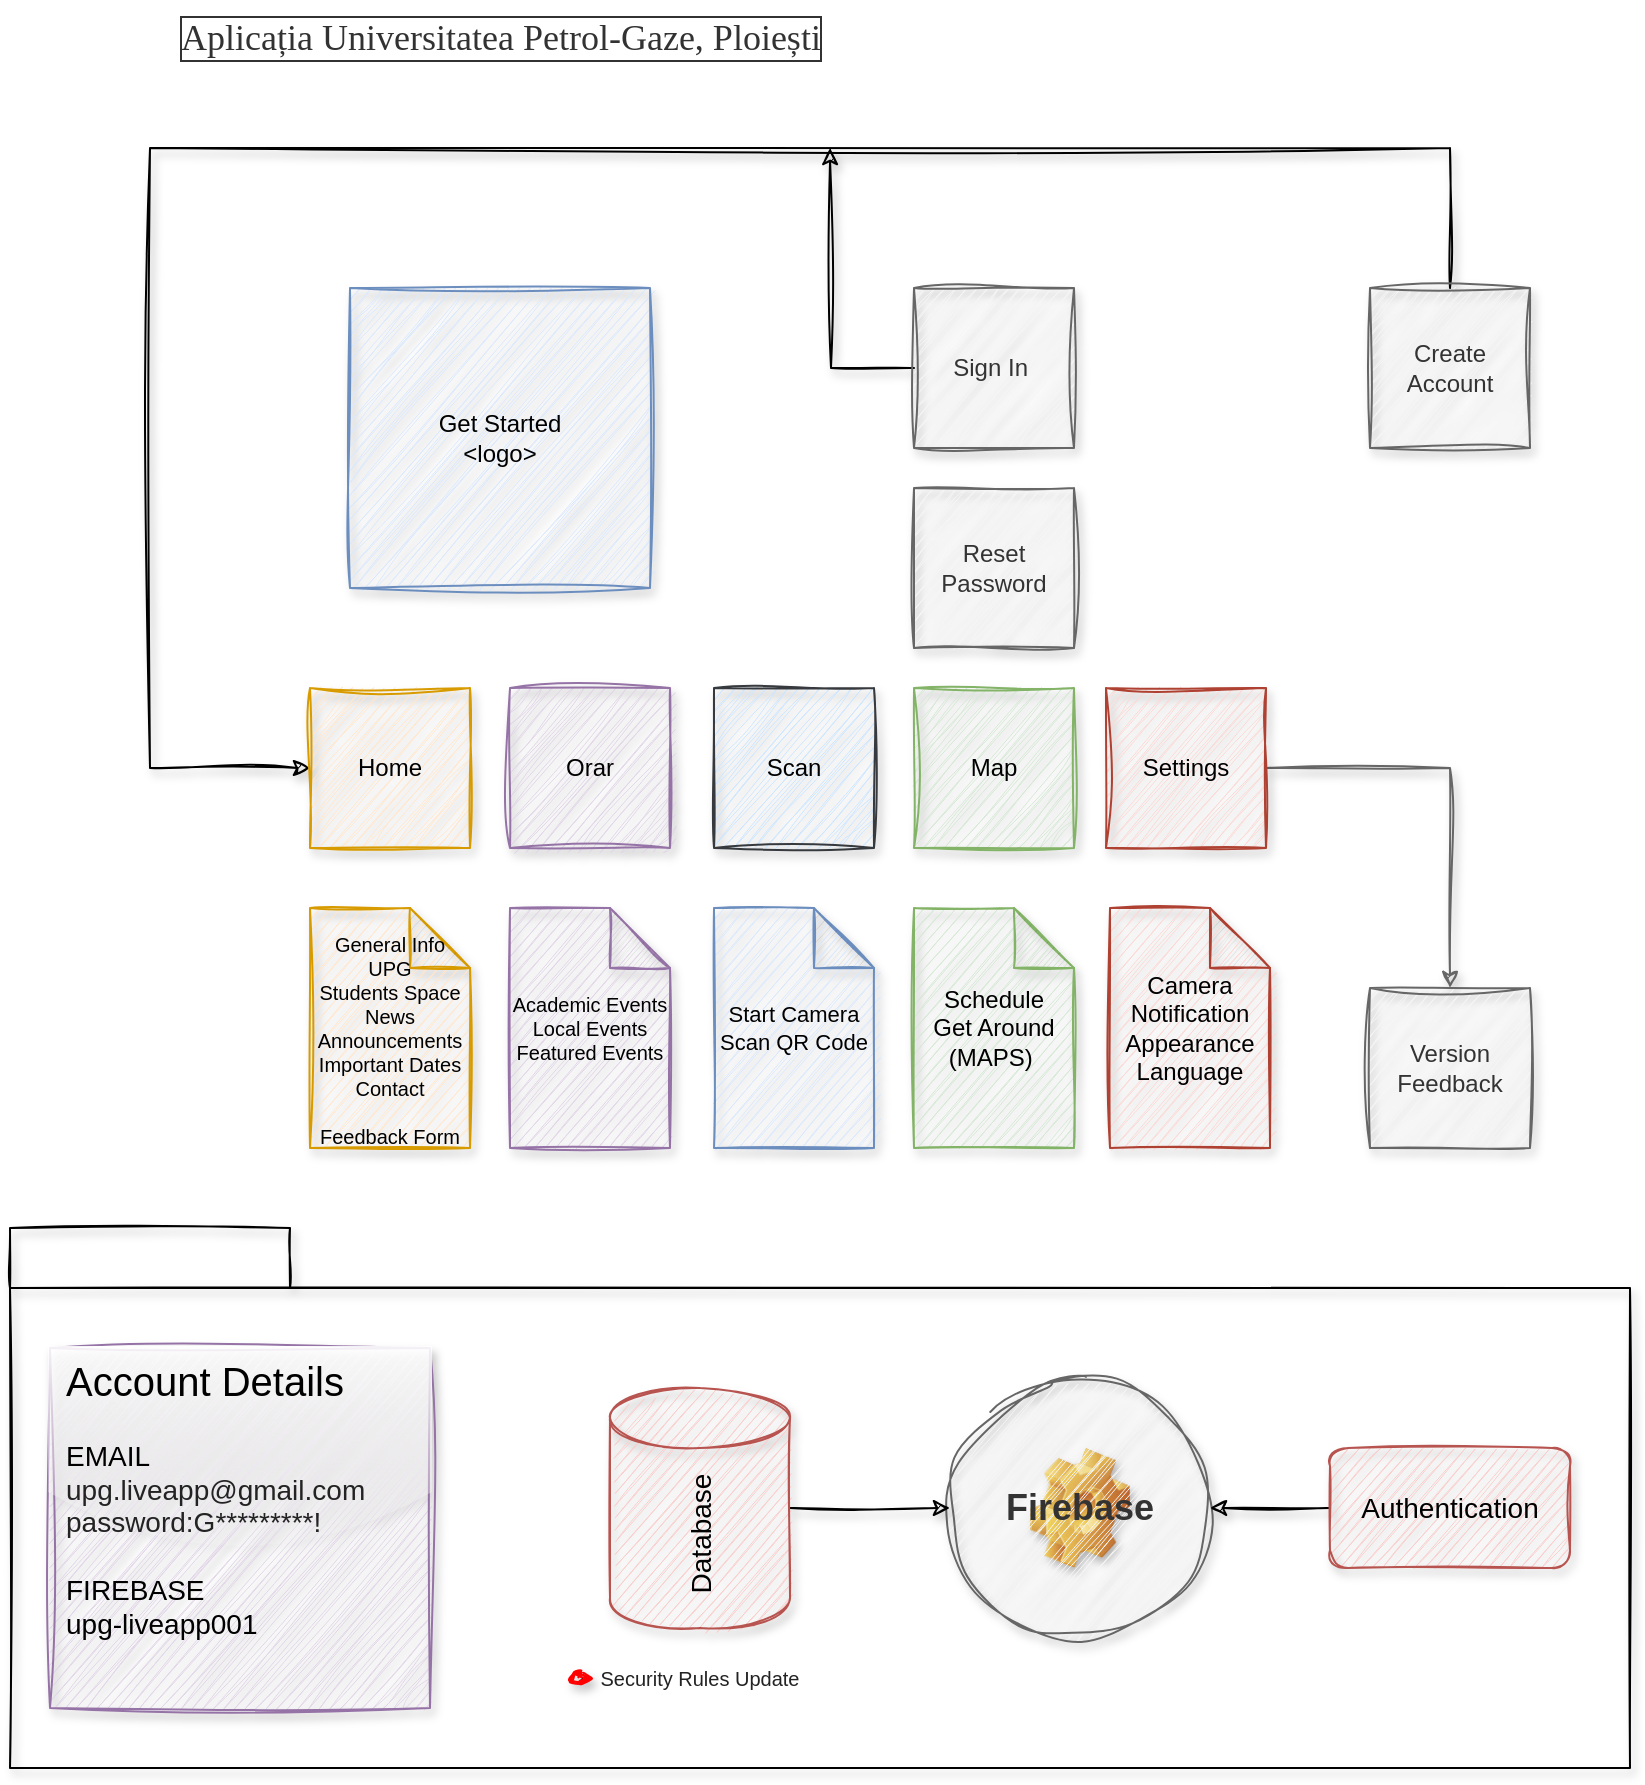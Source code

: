 <mxfile version="20.8.5" type="github" pages="3">
  <diagram id="D0pcz6vuqmUrcua5Kuvg" name="Layout">
    <mxGraphModel dx="1026" dy="628" grid="1" gridSize="10" guides="1" tooltips="1" connect="1" arrows="1" fold="1" page="1" pageScale="1" pageWidth="827" pageHeight="1169" math="0" shadow="0">
      <root>
        <mxCell id="0" />
        <mxCell id="1" parent="0" />
        <mxCell id="ZCA3S4wdHOKqiwq0sCwG-1" value="Map" style="whiteSpace=wrap;html=1;aspect=fixed;shadow=1;sketch=1;curveFitting=1;jiggle=2;fillColor=#d5e8d4;strokeColor=#82b366;" parent="1" vertex="1">
          <mxGeometry x="462" y="390" width="80" height="80" as="geometry" />
        </mxCell>
        <mxCell id="ZCA3S4wdHOKqiwq0sCwG-2" value="Scan" style="whiteSpace=wrap;html=1;aspect=fixed;shadow=1;sketch=1;curveFitting=1;jiggle=2;fillColor=#cce5ff;strokeColor=#36393d;" parent="1" vertex="1">
          <mxGeometry x="362" y="390" width="80" height="80" as="geometry" />
        </mxCell>
        <mxCell id="ZCA3S4wdHOKqiwq0sCwG-5" value="Get Started&lt;br&gt;&amp;lt;logo&amp;gt;" style="whiteSpace=wrap;html=1;aspect=fixed;shadow=1;sketch=1;curveFitting=1;jiggle=2;fillColor=#dae8fc;strokeColor=#6c8ebf;" parent="1" vertex="1">
          <mxGeometry x="180" y="190" width="150" height="150" as="geometry" />
        </mxCell>
        <mxCell id="PKq0YOTUIHZ_qvJE_4aY-6" style="edgeStyle=orthogonalEdgeStyle;rounded=0;sketch=1;orthogonalLoop=1;jettySize=auto;html=1;shadow=1;" parent="1" source="ZCA3S4wdHOKqiwq0sCwG-6" edge="1">
          <mxGeometry relative="1" as="geometry">
            <mxPoint x="420" y="120" as="targetPoint" />
          </mxGeometry>
        </mxCell>
        <mxCell id="ZCA3S4wdHOKqiwq0sCwG-6" value="Sign In&amp;nbsp;" style="whiteSpace=wrap;html=1;aspect=fixed;shadow=1;sketch=1;curveFitting=1;jiggle=2;fillColor=#f5f5f5;fontColor=#333333;strokeColor=#666666;" parent="1" vertex="1">
          <mxGeometry x="462" y="190" width="80" height="80" as="geometry" />
        </mxCell>
        <mxCell id="ZCA3S4wdHOKqiwq0sCwG-34" style="edgeStyle=orthogonalEdgeStyle;rounded=0;orthogonalLoop=1;jettySize=auto;html=1;exitX=0.5;exitY=0;exitDx=0;exitDy=0;entryX=0;entryY=0.5;entryDx=0;entryDy=0;sketch=1;curveFitting=1;jiggle=2;shadow=1;" parent="1" source="ZCA3S4wdHOKqiwq0sCwG-7" target="ZCA3S4wdHOKqiwq0sCwG-18" edge="1">
          <mxGeometry relative="1" as="geometry">
            <Array as="points">
              <mxPoint x="730" y="120" />
              <mxPoint x="80" y="120" />
              <mxPoint x="80" y="430" />
            </Array>
          </mxGeometry>
        </mxCell>
        <mxCell id="ZCA3S4wdHOKqiwq0sCwG-7" value="Create Account" style="whiteSpace=wrap;html=1;aspect=fixed;shadow=1;sketch=1;curveFitting=1;jiggle=2;fillColor=#f5f5f5;fontColor=#333333;strokeColor=#666666;" parent="1" vertex="1">
          <mxGeometry x="690" y="190" width="80" height="80" as="geometry" />
        </mxCell>
        <mxCell id="PKq0YOTUIHZ_qvJE_4aY-5" style="edgeStyle=orthogonalEdgeStyle;rounded=0;orthogonalLoop=1;jettySize=auto;html=1;entryX=0.5;entryY=0;entryDx=0;entryDy=0;fillColor=#f5f5f5;strokeColor=#666666;sketch=1;curveFitting=1;jiggle=2;shadow=1;" parent="1" source="ZCA3S4wdHOKqiwq0sCwG-10" target="PKq0YOTUIHZ_qvJE_4aY-4" edge="1">
          <mxGeometry relative="1" as="geometry" />
        </mxCell>
        <mxCell id="ZCA3S4wdHOKqiwq0sCwG-10" value="Settings" style="whiteSpace=wrap;html=1;aspect=fixed;shadow=1;sketch=1;curveFitting=1;jiggle=2;fillColor=#fad9d5;strokeColor=#ae4132;" parent="1" vertex="1">
          <mxGeometry x="558" y="390" width="80" height="80" as="geometry" />
        </mxCell>
        <mxCell id="ZCA3S4wdHOKqiwq0sCwG-17" value="Orar" style="whiteSpace=wrap;html=1;aspect=fixed;shadow=1;sketch=1;curveFitting=1;jiggle=2;fillColor=#e1d5e7;strokeColor=#9673a6;" parent="1" vertex="1">
          <mxGeometry x="260" y="390" width="80" height="80" as="geometry" />
        </mxCell>
        <mxCell id="ZCA3S4wdHOKqiwq0sCwG-18" value="Home" style="whiteSpace=wrap;html=1;aspect=fixed;shadow=1;sketch=1;curveFitting=1;jiggle=2;fillColor=#ffe6cc;strokeColor=#d79b00;" parent="1" vertex="1">
          <mxGeometry x="160" y="390" width="80" height="80" as="geometry" />
        </mxCell>
        <mxCell id="ZCA3S4wdHOKqiwq0sCwG-26" value="Reset Password" style="whiteSpace=wrap;html=1;aspect=fixed;shadow=1;sketch=1;curveFitting=1;jiggle=2;fillColor=#f5f5f5;fontColor=#333333;strokeColor=#666666;" parent="1" vertex="1">
          <mxGeometry x="462" y="290" width="80" height="80" as="geometry" />
        </mxCell>
        <mxCell id="ZCA3S4wdHOKqiwq0sCwG-27" value="&lt;br&gt;General Info UPG&lt;br style=&quot;font-size: 10px;&quot;&gt;Students Space&lt;br&gt;News&lt;br&gt;Announcements&lt;br&gt;Important Dates&lt;br&gt;Contact&lt;br&gt;&lt;br&gt;Feedback Form" style="shape=note;whiteSpace=wrap;html=1;backgroundOutline=1;darkOpacity=0.05;rounded=1;shadow=1;glass=0;sketch=1;fontSize=10;fillColor=#ffe6cc;strokeColor=#d79b00;" parent="1" vertex="1">
          <mxGeometry x="160" y="500" width="80" height="120" as="geometry" />
        </mxCell>
        <mxCell id="ZCA3S4wdHOKqiwq0sCwG-28" value="Academic Events&lt;br&gt;Local Events&lt;br&gt;Featured Events" style="shape=note;backgroundOutline=1;darkOpacity=0.05;rounded=1;shadow=1;glass=0;sketch=1;fontSize=10;horizontal=1;verticalAlign=middle;whiteSpace=wrap;html=1;fillColor=#e1d5e7;strokeColor=#9673a6;" parent="1" vertex="1">
          <mxGeometry x="260" y="500" width="80" height="120" as="geometry" />
        </mxCell>
        <mxCell id="ZCA3S4wdHOKqiwq0sCwG-29" value="Start Camera&lt;br style=&quot;font-size: 11px;&quot;&gt;Scan QR Code" style="shape=note;whiteSpace=wrap;html=1;backgroundOutline=1;darkOpacity=0.05;rounded=1;shadow=1;glass=0;sketch=1;fontSize=11;fillColor=#dae8fc;strokeColor=#6c8ebf;" parent="1" vertex="1">
          <mxGeometry x="362" y="500" width="80" height="120" as="geometry" />
        </mxCell>
        <mxCell id="ZCA3S4wdHOKqiwq0sCwG-30" value="Schedule&lt;br&gt;Get Around &lt;br&gt;(MAPS)&amp;nbsp;" style="shape=note;whiteSpace=wrap;html=1;backgroundOutline=1;darkOpacity=0.05;rounded=1;shadow=1;glass=0;sketch=1;fillColor=#d5e8d4;strokeColor=#82b366;" parent="1" vertex="1">
          <mxGeometry x="462" y="500" width="80" height="120" as="geometry" />
        </mxCell>
        <mxCell id="ZCA3S4wdHOKqiwq0sCwG-32" value="Camera&lt;br&gt;Notification&lt;br&gt;Appearance&lt;br&gt;Language" style="shape=note;whiteSpace=wrap;html=1;backgroundOutline=1;darkOpacity=0.05;rounded=1;shadow=1;glass=0;sketch=1;fillColor=#fad9d5;strokeColor=#ae4132;" parent="1" vertex="1">
          <mxGeometry x="560" y="500" width="80" height="120" as="geometry" />
        </mxCell>
        <mxCell id="PKq0YOTUIHZ_qvJE_4aY-4" value="Version&lt;br&gt;Feedback" style="whiteSpace=wrap;html=1;aspect=fixed;shadow=1;sketch=1;curveFitting=1;jiggle=2;fillColor=#f5f5f5;fontColor=#333333;strokeColor=#666666;" parent="1" vertex="1">
          <mxGeometry x="690" y="540" width="80" height="80" as="geometry" />
        </mxCell>
        <mxCell id="PKq0YOTUIHZ_qvJE_4aY-9" value="Aplicația Universitatea Petrol-Gaze, Ploiești" style="text;html=1;align=center;verticalAlign=middle;resizable=0;points=[];autosize=1;strokeColor=none;fillColor=none;rounded=1;glass=0;sketch=1;curveFitting=1;jiggle=2;shadow=1;labelBorderColor=default;labelBackgroundColor=default;textOpacity=80;fontSize=18;fontFamily=Georgia;" parent="1" vertex="1">
          <mxGeometry x="70" y="50" width="370" height="30" as="geometry" />
        </mxCell>
        <mxCell id="dIDql7zmELzKCqjkRyXJ-9" value="" style="shape=image;html=1;verticalLabelPosition=bottom;verticalAlign=top;imageAspect=0;image=img/clipart/Gear_128x128.png;rounded=0;shadow=1;glass=0;labelBackgroundColor=none;labelBorderColor=none;sketch=1;strokeColor=#000000;fontSize=14;fontColor=#232323;fillColor=#FFE599;gradientColor=none;" vertex="1" parent="1">
          <mxGeometry x="520" y="770" width="50" height="60" as="geometry" />
        </mxCell>
        <mxCell id="dIDql7zmELzKCqjkRyXJ-2" value="Firebase" style="ellipse;whiteSpace=wrap;html=1;aspect=fixed;shadow=1;sketch=1;curveFitting=1;jiggle=2;fillColor=#f5f5f5;fontColor=#333333;strokeColor=#666666;fontSize=18;fontStyle=1" vertex="1" parent="1">
          <mxGeometry x="480" y="735" width="130" height="130" as="geometry" />
        </mxCell>
        <mxCell id="dIDql7zmELzKCqjkRyXJ-12" value="" style="shape=folder;fontStyle=1;spacingTop=10;tabWidth=140;tabHeight=30;tabPosition=left;html=1;rounded=0;shadow=1;glass=0;labelBackgroundColor=none;labelBorderColor=none;sketch=1;strokeColor=#000000;fontSize=18;fontColor=#232323;fillColor=none;gradientColor=none;" vertex="1" parent="1">
          <mxGeometry x="10" y="660" width="810" height="270" as="geometry" />
        </mxCell>
        <mxCell id="dIDql7zmELzKCqjkRyXJ-3" value="&lt;font style=&quot;font-size: 20px;&quot;&gt;Account Details&lt;br&gt;&lt;/font&gt;&lt;br&gt;EMAIL&lt;br&gt;&lt;font color=&quot;#232323&quot;&gt;upg.liveapp@gmail.com&lt;br&gt;password:G*********!&lt;br&gt;&lt;/font&gt;&lt;br&gt;FIREBASE&lt;br&gt;upg-liveapp001" style="text;strokeColor=#9673a6;fillColor=#e1d5e7;spacing=8;spacingTop=-8;whiteSpace=wrap;overflow=hidden;rounded=0;verticalAlign=top;fontSize=14;html=1;labelBackgroundColor=none;labelBorderColor=none;sketch=1;curveFitting=1;jiggle=2;shadow=1;glass=1;gradientColor=none;" vertex="1" parent="1">
          <mxGeometry x="30" y="720" width="190" height="180" as="geometry" />
        </mxCell>
        <mxCell id="dIDql7zmELzKCqjkRyXJ-21" value="" style="edgeStyle=orthogonalEdgeStyle;rounded=0;sketch=1;orthogonalLoop=1;jettySize=auto;html=1;shadow=1;fontSize=10;fontColor=#232323;" edge="1" parent="1" source="dIDql7zmELzKCqjkRyXJ-6" target="dIDql7zmELzKCqjkRyXJ-2">
          <mxGeometry relative="1" as="geometry" />
        </mxCell>
        <mxCell id="dIDql7zmELzKCqjkRyXJ-6" value="Authentication" style="rounded=1;whiteSpace=wrap;html=1;shadow=1;glass=0;labelBackgroundColor=none;labelBorderColor=none;sketch=1;strokeColor=#b85450;fontSize=14;fillColor=#f8cecc;" vertex="1" parent="1">
          <mxGeometry x="670" y="770" width="120" height="60" as="geometry" />
        </mxCell>
        <mxCell id="dIDql7zmELzKCqjkRyXJ-16" value="" style="ellipse;html=1;shape=endState;fillColor=#000000;strokeColor=#ff0000;rounded=0;shadow=1;glass=1;labelBackgroundColor=none;labelBorderColor=none;sketch=1;fontSize=18;fontColor=#232323;" vertex="1" parent="1">
          <mxGeometry x="290" y="882.5" width="10" height="5" as="geometry" />
        </mxCell>
        <mxCell id="dIDql7zmELzKCqjkRyXJ-17" value="Security Rules Update" style="text;html=1;strokeColor=none;fillColor=none;align=center;verticalAlign=middle;whiteSpace=wrap;rounded=0;shadow=1;glass=1;labelBackgroundColor=none;labelBorderColor=none;sketch=1;fontSize=10;fontColor=#232323;" vertex="1" parent="1">
          <mxGeometry x="290" y="870" width="130" height="30" as="geometry" />
        </mxCell>
        <mxCell id="dIDql7zmELzKCqjkRyXJ-19" value="" style="edgeStyle=orthogonalEdgeStyle;rounded=0;sketch=1;orthogonalLoop=1;jettySize=auto;html=1;shadow=1;fontSize=10;fontColor=#232323;" edge="1" parent="1" source="dIDql7zmELzKCqjkRyXJ-18" target="dIDql7zmELzKCqjkRyXJ-2">
          <mxGeometry relative="1" as="geometry" />
        </mxCell>
        <mxCell id="dIDql7zmELzKCqjkRyXJ-18" value="Database" style="shape=cylinder3;whiteSpace=wrap;html=1;boundedLbl=1;backgroundOutline=1;size=15;rounded=0;shadow=1;glass=1;labelBackgroundColor=none;labelBorderColor=none;sketch=1;strokeColor=#b85450;fontSize=14;fillColor=#f8cecc;verticalAlign=middle;horizontal=0;" vertex="1" parent="1">
          <mxGeometry x="310" y="740" width="90" height="120" as="geometry" />
        </mxCell>
      </root>
    </mxGraphModel>
  </diagram>
  <diagram id="OHinFRTjfcGjM5N2iC1e" name="Configuration">
    <mxGraphModel dx="1026" dy="628" grid="1" gridSize="10" guides="1" tooltips="1" connect="1" arrows="1" fold="1" page="1" pageScale="1" pageWidth="827" pageHeight="1169" math="0" shadow="0">
      <root>
        <mxCell id="0" />
        <mxCell id="1" parent="0" />
      </root>
    </mxGraphModel>
  </diagram>
  <diagram id="f5G4LprZQqqcOKm7ISTM" name="Settings">
    <mxGraphModel dx="1026" dy="628" grid="1" gridSize="10" guides="1" tooltips="1" connect="1" arrows="1" fold="1" page="1" pageScale="1" pageWidth="827" pageHeight="1169" math="0" shadow="0">
      <root>
        <mxCell id="0" />
        <mxCell id="1" parent="0" />
        <mxCell id="ZeSeEq-AO_KoCYAZ-nZt-1" value="" style="shape=folder;fontStyle=1;spacingTop=10;tabWidth=140;tabHeight=30;tabPosition=left;html=1;rounded=0;shadow=1;glass=0;labelBackgroundColor=none;labelBorderColor=none;sketch=1;strokeColor=#000000;fontSize=18;fontColor=#232323;fillColor=none;gradientColor=none;" vertex="1" parent="1">
          <mxGeometry x="50" y="360" width="810" height="270" as="geometry" />
        </mxCell>
        <mxCell id="ZeSeEq-AO_KoCYAZ-nZt-2" value="&lt;font style=&quot;font-size: 20px;&quot;&gt;Account Details&lt;br&gt;&lt;/font&gt;&lt;br&gt;EMAIL&lt;br&gt;&lt;font color=&quot;#232323&quot;&gt;upg.liveapp@gmail.com&lt;br&gt;password:G*********!&lt;br&gt;&lt;/font&gt;&lt;br&gt;FIREBASE&lt;br&gt;upg-liveapp001" style="text;strokeColor=#9673a6;fillColor=#e1d5e7;spacing=8;spacingTop=-8;whiteSpace=wrap;overflow=hidden;rounded=0;verticalAlign=top;fontSize=14;html=1;labelBackgroundColor=none;labelBorderColor=none;sketch=1;curveFitting=1;jiggle=2;shadow=1;glass=1;gradientColor=none;" vertex="1" parent="1">
          <mxGeometry x="70" y="420" width="190" height="180" as="geometry" />
        </mxCell>
        <mxCell id="F555Orrll7YCI0Kv43R6-1" style="edgeStyle=orthogonalEdgeStyle;rounded=0;orthogonalLoop=1;jettySize=auto;html=1;entryX=0.5;entryY=0;entryDx=0;entryDy=0;fillColor=#f5f5f5;strokeColor=#666666;sketch=1;curveFitting=1;jiggle=2;shadow=1;" edge="1" parent="1" source="F555Orrll7YCI0Kv43R6-2" target="F555Orrll7YCI0Kv43R6-4">
          <mxGeometry relative="1" as="geometry" />
        </mxCell>
        <mxCell id="F555Orrll7YCI0Kv43R6-2" value="Settings" style="whiteSpace=wrap;html=1;aspect=fixed;shadow=1;sketch=1;curveFitting=1;jiggle=2;fillColor=#fad9d5;strokeColor=#ae4132;glass=0;" vertex="1" parent="1">
          <mxGeometry x="490" y="40" width="80" height="80" as="geometry" />
        </mxCell>
        <mxCell id="F555Orrll7YCI0Kv43R6-3" value="Camera&lt;br&gt;Notification&lt;br&gt;Appearance&lt;br&gt;Language" style="shape=note;whiteSpace=wrap;html=1;backgroundOutline=1;darkOpacity=0.05;rounded=1;shadow=1;glass=0;sketch=1;fillColor=#fad9d5;strokeColor=#ae4132;" vertex="1" parent="1">
          <mxGeometry x="492" y="150" width="80" height="120" as="geometry" />
        </mxCell>
        <mxCell id="F555Orrll7YCI0Kv43R6-4" value="Version&lt;br&gt;Feedback" style="whiteSpace=wrap;html=1;aspect=fixed;shadow=1;sketch=1;curveFitting=1;jiggle=2;fillColor=#f5f5f5;fontColor=#333333;strokeColor=#666666;" vertex="1" parent="1">
          <mxGeometry x="622" y="190" width="80" height="80" as="geometry" />
        </mxCell>
      </root>
    </mxGraphModel>
  </diagram>
</mxfile>
